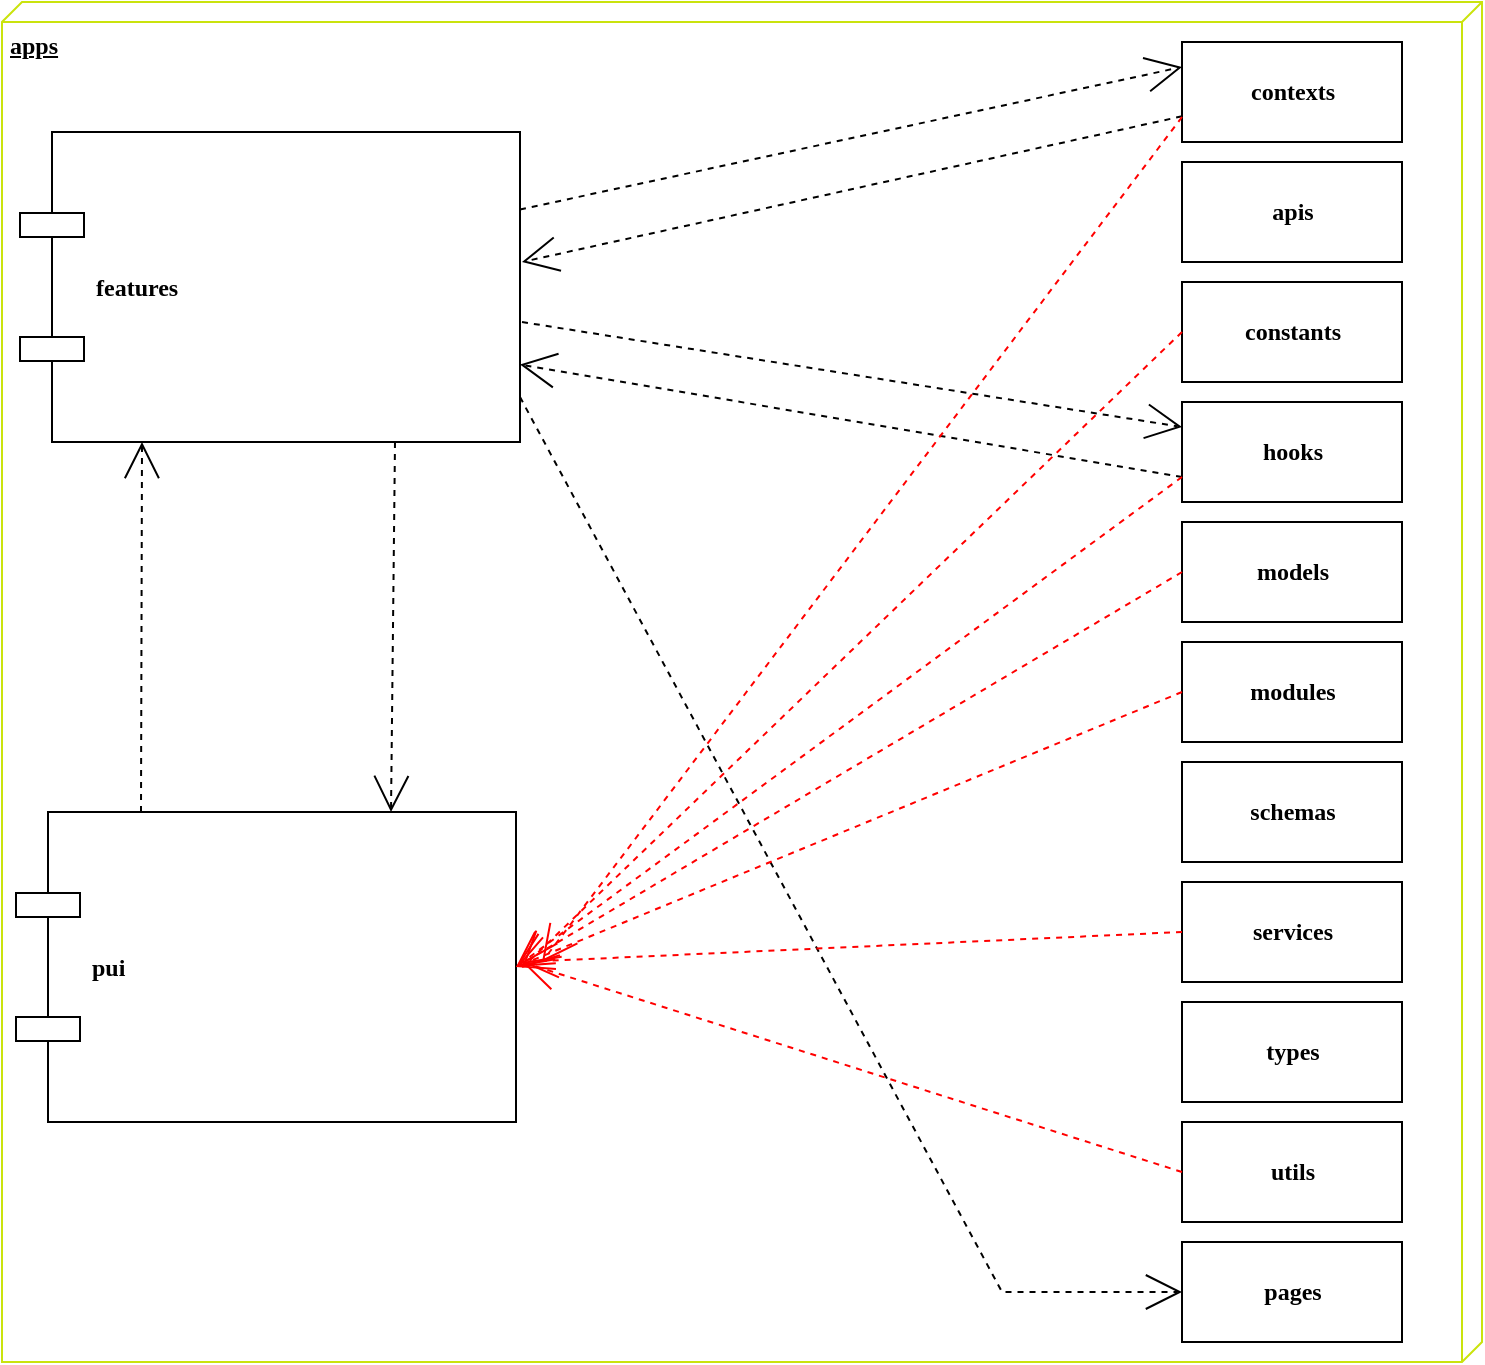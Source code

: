 <mxfile version="21.6.2" type="github">
  <diagram name="Page-1" id="5f0bae14-7c28-e335-631c-24af17079c00">
    <mxGraphModel dx="2074" dy="1155" grid="1" gridSize="10" guides="1" tooltips="1" connect="1" arrows="1" fold="1" page="1" pageScale="1" pageWidth="1100" pageHeight="850" background="none" math="0" shadow="0">
      <root>
        <mxCell id="0" />
        <mxCell id="1" parent="0" />
        <mxCell id="39150e848f15840c-1" value="apps" style="verticalAlign=top;align=left;spacingTop=8;spacingLeft=2;spacingRight=12;shape=cube;size=10;direction=south;fontStyle=5;html=1;rounded=0;shadow=0;comic=0;labelBackgroundColor=none;strokeWidth=1;fontFamily=Verdana;fontSize=12;strokeColor=#cae30d;" parent="1" vertex="1">
          <mxGeometry x="130" y="70" width="740" height="680" as="geometry" />
        </mxCell>
        <mxCell id="39150e848f15840c-4" value="contexts" style="html=1;rounded=0;shadow=0;comic=0;labelBackgroundColor=none;strokeWidth=1;fontFamily=Verdana;fontSize=12;align=center;fontStyle=1" parent="1" vertex="1">
          <mxGeometry x="720" y="90" width="110" height="50" as="geometry" />
        </mxCell>
        <mxCell id="39150e848f15840c-5" value="features" style="shape=component;align=left;spacingLeft=36;rounded=0;shadow=0;comic=0;labelBackgroundColor=none;strokeWidth=1;fontFamily=Verdana;fontSize=12;html=1;fontStyle=1" parent="1" vertex="1">
          <mxGeometry x="139" y="135" width="250" height="155" as="geometry" />
        </mxCell>
        <mxCell id="39150e848f15840c-12" style="edgeStyle=none;rounded=0;html=1;dashed=1;labelBackgroundColor=none;startArrow=none;startFill=0;startSize=8;endArrow=open;endFill=0;endSize=16;fontFamily=Verdana;fontSize=12;exitX=0.25;exitY=0;exitDx=0;exitDy=0;" parent="1" source="XnKO9qKkf2iOZudYSjbh-1" edge="1">
          <mxGeometry relative="1" as="geometry">
            <mxPoint x="169.996" y="475.0" as="sourcePoint" />
            <mxPoint x="200" y="290" as="targetPoint" />
          </mxGeometry>
        </mxCell>
        <mxCell id="XnKO9qKkf2iOZudYSjbh-1" value="pui" style="shape=component;align=left;spacingLeft=36;rounded=0;shadow=0;comic=0;labelBackgroundColor=none;strokeWidth=1;fontFamily=Verdana;fontSize=12;html=1;fontStyle=1" vertex="1" parent="1">
          <mxGeometry x="137" y="475" width="250" height="155" as="geometry" />
        </mxCell>
        <mxCell id="XnKO9qKkf2iOZudYSjbh-2" value="apis" style="html=1;rounded=0;shadow=0;comic=0;labelBackgroundColor=none;strokeWidth=1;fontFamily=Verdana;fontSize=12;align=center;fontStyle=1" vertex="1" parent="1">
          <mxGeometry x="720" y="150" width="110" height="50" as="geometry" />
        </mxCell>
        <mxCell id="XnKO9qKkf2iOZudYSjbh-3" value="constants" style="html=1;rounded=0;shadow=0;comic=0;labelBackgroundColor=none;strokeWidth=1;fontFamily=Verdana;fontSize=12;align=center;fontStyle=1" vertex="1" parent="1">
          <mxGeometry x="720" y="210" width="110" height="50" as="geometry" />
        </mxCell>
        <mxCell id="XnKO9qKkf2iOZudYSjbh-4" value="hooks" style="html=1;rounded=0;shadow=0;comic=0;labelBackgroundColor=none;strokeWidth=1;fontFamily=Verdana;fontSize=12;align=center;fontStyle=1" vertex="1" parent="1">
          <mxGeometry x="720" y="270" width="110" height="50" as="geometry" />
        </mxCell>
        <mxCell id="XnKO9qKkf2iOZudYSjbh-5" value="models" style="html=1;rounded=0;shadow=0;comic=0;labelBackgroundColor=none;strokeWidth=1;fontFamily=Verdana;fontSize=12;align=center;fontStyle=1" vertex="1" parent="1">
          <mxGeometry x="720" y="330" width="110" height="50" as="geometry" />
        </mxCell>
        <mxCell id="XnKO9qKkf2iOZudYSjbh-6" value="modules" style="html=1;rounded=0;shadow=0;comic=0;labelBackgroundColor=none;strokeWidth=1;fontFamily=Verdana;fontSize=12;align=center;fontStyle=1" vertex="1" parent="1">
          <mxGeometry x="720" y="390" width="110" height="50" as="geometry" />
        </mxCell>
        <mxCell id="XnKO9qKkf2iOZudYSjbh-7" value="schemas" style="html=1;rounded=0;shadow=0;comic=0;labelBackgroundColor=none;strokeWidth=1;fontFamily=Verdana;fontSize=12;align=center;fontStyle=1" vertex="1" parent="1">
          <mxGeometry x="720" y="450" width="110" height="50" as="geometry" />
        </mxCell>
        <mxCell id="XnKO9qKkf2iOZudYSjbh-8" value="services" style="html=1;rounded=0;shadow=0;comic=0;labelBackgroundColor=none;strokeWidth=1;fontFamily=Verdana;fontSize=12;align=center;fontStyle=1" vertex="1" parent="1">
          <mxGeometry x="720" y="510" width="110" height="50" as="geometry" />
        </mxCell>
        <mxCell id="XnKO9qKkf2iOZudYSjbh-9" value="types" style="html=1;rounded=0;shadow=0;comic=0;labelBackgroundColor=none;strokeWidth=1;fontFamily=Verdana;fontSize=12;align=center;fontStyle=1" vertex="1" parent="1">
          <mxGeometry x="720" y="570" width="110" height="50" as="geometry" />
        </mxCell>
        <mxCell id="XnKO9qKkf2iOZudYSjbh-10" value="utils" style="html=1;rounded=0;shadow=0;comic=0;labelBackgroundColor=none;strokeWidth=1;fontFamily=Verdana;fontSize=12;align=center;fontStyle=1" vertex="1" parent="1">
          <mxGeometry x="720" y="630" width="110" height="50" as="geometry" />
        </mxCell>
        <mxCell id="XnKO9qKkf2iOZudYSjbh-11" style="edgeStyle=none;rounded=0;html=1;dashed=1;labelBackgroundColor=none;startArrow=none;startFill=0;startSize=8;endArrow=open;endFill=0;endSize=16;fontFamily=Verdana;fontSize=12;exitX=0.75;exitY=1;exitDx=0;exitDy=0;entryX=0.75;entryY=0;entryDx=0;entryDy=0;" edge="1" parent="1" source="39150e848f15840c-5" target="XnKO9qKkf2iOZudYSjbh-1">
          <mxGeometry relative="1" as="geometry">
            <mxPoint x="210" y="485" as="sourcePoint" />
            <mxPoint x="210" y="300" as="targetPoint" />
          </mxGeometry>
        </mxCell>
        <mxCell id="XnKO9qKkf2iOZudYSjbh-12" style="edgeStyle=none;rounded=0;html=1;dashed=1;labelBackgroundColor=none;startArrow=none;startFill=0;startSize=8;endArrow=open;endFill=0;endSize=16;fontFamily=Verdana;fontSize=12;exitX=1;exitY=0.25;exitDx=0;exitDy=0;entryX=0;entryY=0.25;entryDx=0;entryDy=0;" edge="1" parent="1" source="39150e848f15840c-5" target="39150e848f15840c-4">
          <mxGeometry relative="1" as="geometry">
            <mxPoint x="570" y="285" as="sourcePoint" />
            <mxPoint x="570" y="100" as="targetPoint" />
          </mxGeometry>
        </mxCell>
        <mxCell id="XnKO9qKkf2iOZudYSjbh-13" style="edgeStyle=none;rounded=0;html=1;dashed=1;labelBackgroundColor=none;startArrow=none;startFill=0;startSize=8;endArrow=open;endFill=0;endSize=16;fontFamily=Verdana;fontSize=12;" edge="1" parent="1" source="39150e848f15840c-4">
          <mxGeometry relative="1" as="geometry">
            <mxPoint x="399" y="184" as="sourcePoint" />
            <mxPoint x="390" y="200" as="targetPoint" />
          </mxGeometry>
        </mxCell>
        <mxCell id="XnKO9qKkf2iOZudYSjbh-14" value="pages" style="html=1;rounded=0;shadow=0;comic=0;labelBackgroundColor=none;strokeWidth=1;fontFamily=Verdana;fontSize=12;align=center;fontStyle=1" vertex="1" parent="1">
          <mxGeometry x="720" y="690" width="110" height="50" as="geometry" />
        </mxCell>
        <mxCell id="XnKO9qKkf2iOZudYSjbh-15" style="edgeStyle=none;rounded=0;html=1;dashed=1;labelBackgroundColor=none;startArrow=none;startFill=0;startSize=8;endArrow=open;endFill=0;endSize=16;fontFamily=Verdana;fontSize=12;exitX=1.004;exitY=0.613;exitDx=0;exitDy=0;entryX=0;entryY=0.25;entryDx=0;entryDy=0;exitPerimeter=0;" edge="1" parent="1" source="39150e848f15840c-5" target="XnKO9qKkf2iOZudYSjbh-4">
          <mxGeometry relative="1" as="geometry">
            <mxPoint x="399" y="231" as="sourcePoint" />
            <mxPoint x="730" y="160" as="targetPoint" />
          </mxGeometry>
        </mxCell>
        <mxCell id="XnKO9qKkf2iOZudYSjbh-16" style="edgeStyle=none;rounded=0;html=1;dashed=1;labelBackgroundColor=none;startArrow=none;startFill=0;startSize=8;endArrow=open;endFill=0;endSize=16;fontFamily=Verdana;fontSize=12;exitX=0;exitY=0.75;exitDx=0;exitDy=0;entryX=1;entryY=0.75;entryDx=0;entryDy=0;" edge="1" parent="1" source="XnKO9qKkf2iOZudYSjbh-4" target="39150e848f15840c-5">
          <mxGeometry relative="1" as="geometry">
            <mxPoint x="400" y="240" as="sourcePoint" />
            <mxPoint x="730" y="293" as="targetPoint" />
          </mxGeometry>
        </mxCell>
        <mxCell id="XnKO9qKkf2iOZudYSjbh-17" style="edgeStyle=none;rounded=0;html=1;dashed=1;labelBackgroundColor=none;startArrow=none;startFill=0;startSize=8;endArrow=open;endFill=0;endSize=16;fontFamily=Verdana;fontSize=12;entryX=0;entryY=0.5;entryDx=0;entryDy=0;exitX=1;exitY=0.855;exitDx=0;exitDy=0;exitPerimeter=0;" edge="1" parent="1" source="39150e848f15840c-5" target="XnKO9qKkf2iOZudYSjbh-14">
          <mxGeometry relative="1" as="geometry">
            <mxPoint x="390" y="280" as="sourcePoint" />
            <mxPoint x="720" y="381.5" as="targetPoint" />
            <Array as="points">
              <mxPoint x="630" y="715" />
            </Array>
          </mxGeometry>
        </mxCell>
        <mxCell id="XnKO9qKkf2iOZudYSjbh-18" style="edgeStyle=none;rounded=0;html=1;dashed=1;labelBackgroundColor=none;startArrow=none;startFill=0;startSize=8;endArrow=open;endFill=0;endSize=16;fontFamily=Verdana;fontSize=12;exitX=0;exitY=0.75;exitDx=0;exitDy=0;entryX=1;entryY=0.5;entryDx=0;entryDy=0;strokeWidth=1;strokeColor=#FF0000;" edge="1" parent="1" source="XnKO9qKkf2iOZudYSjbh-4" target="XnKO9qKkf2iOZudYSjbh-1">
          <mxGeometry relative="1" as="geometry">
            <mxPoint x="730" y="318" as="sourcePoint" />
            <mxPoint x="399" y="261" as="targetPoint" />
          </mxGeometry>
        </mxCell>
        <mxCell id="XnKO9qKkf2iOZudYSjbh-19" style="edgeStyle=none;rounded=0;html=1;dashed=1;labelBackgroundColor=none;startArrow=none;startFill=0;startSize=8;endArrow=open;endFill=0;endSize=16;fontFamily=Verdana;fontSize=12;exitX=0;exitY=0.5;exitDx=0;exitDy=0;strokeWidth=1;strokeColor=#FF0000;" edge="1" parent="1" source="XnKO9qKkf2iOZudYSjbh-3">
          <mxGeometry relative="1" as="geometry">
            <mxPoint x="730" y="318" as="sourcePoint" />
            <mxPoint x="390" y="553" as="targetPoint" />
          </mxGeometry>
        </mxCell>
        <mxCell id="XnKO9qKkf2iOZudYSjbh-20" style="edgeStyle=none;rounded=0;html=1;dashed=1;labelBackgroundColor=none;startArrow=none;startFill=0;startSize=8;endArrow=open;endFill=0;endSize=16;fontFamily=Verdana;fontSize=12;exitX=0;exitY=0.75;exitDx=0;exitDy=0;strokeWidth=1;strokeColor=#FF0000;" edge="1" parent="1" source="39150e848f15840c-4">
          <mxGeometry relative="1" as="geometry">
            <mxPoint x="730" y="245" as="sourcePoint" />
            <mxPoint x="400" y="550" as="targetPoint" />
          </mxGeometry>
        </mxCell>
        <mxCell id="XnKO9qKkf2iOZudYSjbh-21" style="edgeStyle=none;rounded=0;html=1;dashed=1;labelBackgroundColor=none;startArrow=none;startFill=0;startSize=8;endArrow=open;endFill=0;endSize=16;fontFamily=Verdana;fontSize=12;exitX=0;exitY=0.5;exitDx=0;exitDy=0;entryX=1;entryY=0.5;entryDx=0;entryDy=0;strokeWidth=1;strokeColor=#FF0000;" edge="1" parent="1" source="XnKO9qKkf2iOZudYSjbh-5" target="XnKO9qKkf2iOZudYSjbh-1">
          <mxGeometry relative="1" as="geometry">
            <mxPoint x="730" y="138" as="sourcePoint" />
            <mxPoint x="400" y="496" as="targetPoint" />
          </mxGeometry>
        </mxCell>
        <mxCell id="XnKO9qKkf2iOZudYSjbh-22" style="edgeStyle=none;rounded=0;html=1;dashed=1;labelBackgroundColor=none;startArrow=none;startFill=0;startSize=8;endArrow=open;endFill=0;endSize=16;fontFamily=Verdana;fontSize=12;exitX=0;exitY=0.5;exitDx=0;exitDy=0;entryX=1;entryY=0.5;entryDx=0;entryDy=0;strokeWidth=1;strokeColor=#FF0000;" edge="1" parent="1" source="XnKO9qKkf2iOZudYSjbh-6" target="XnKO9qKkf2iOZudYSjbh-1">
          <mxGeometry relative="1" as="geometry">
            <mxPoint x="730" y="365" as="sourcePoint" />
            <mxPoint x="397" y="594" as="targetPoint" />
          </mxGeometry>
        </mxCell>
        <mxCell id="XnKO9qKkf2iOZudYSjbh-23" style="edgeStyle=none;rounded=0;html=1;dashed=1;labelBackgroundColor=none;startArrow=none;startFill=0;startSize=8;endArrow=open;endFill=0;endSize=16;fontFamily=Verdana;fontSize=12;exitX=0;exitY=0.5;exitDx=0;exitDy=0;strokeWidth=1;strokeColor=#FF0000;" edge="1" parent="1" source="XnKO9qKkf2iOZudYSjbh-8">
          <mxGeometry relative="1" as="geometry">
            <mxPoint x="730" y="425" as="sourcePoint" />
            <mxPoint x="390" y="550" as="targetPoint" />
          </mxGeometry>
        </mxCell>
        <mxCell id="XnKO9qKkf2iOZudYSjbh-24" style="edgeStyle=none;rounded=0;html=1;dashed=1;labelBackgroundColor=none;startArrow=none;startFill=0;startSize=8;endArrow=open;endFill=0;endSize=16;fontFamily=Verdana;fontSize=12;exitX=0;exitY=0.5;exitDx=0;exitDy=0;strokeWidth=1;strokeColor=#FF0000;" edge="1" parent="1" source="XnKO9qKkf2iOZudYSjbh-10">
          <mxGeometry relative="1" as="geometry">
            <mxPoint x="730" y="545" as="sourcePoint" />
            <mxPoint x="390" y="550" as="targetPoint" />
          </mxGeometry>
        </mxCell>
      </root>
    </mxGraphModel>
  </diagram>
</mxfile>
